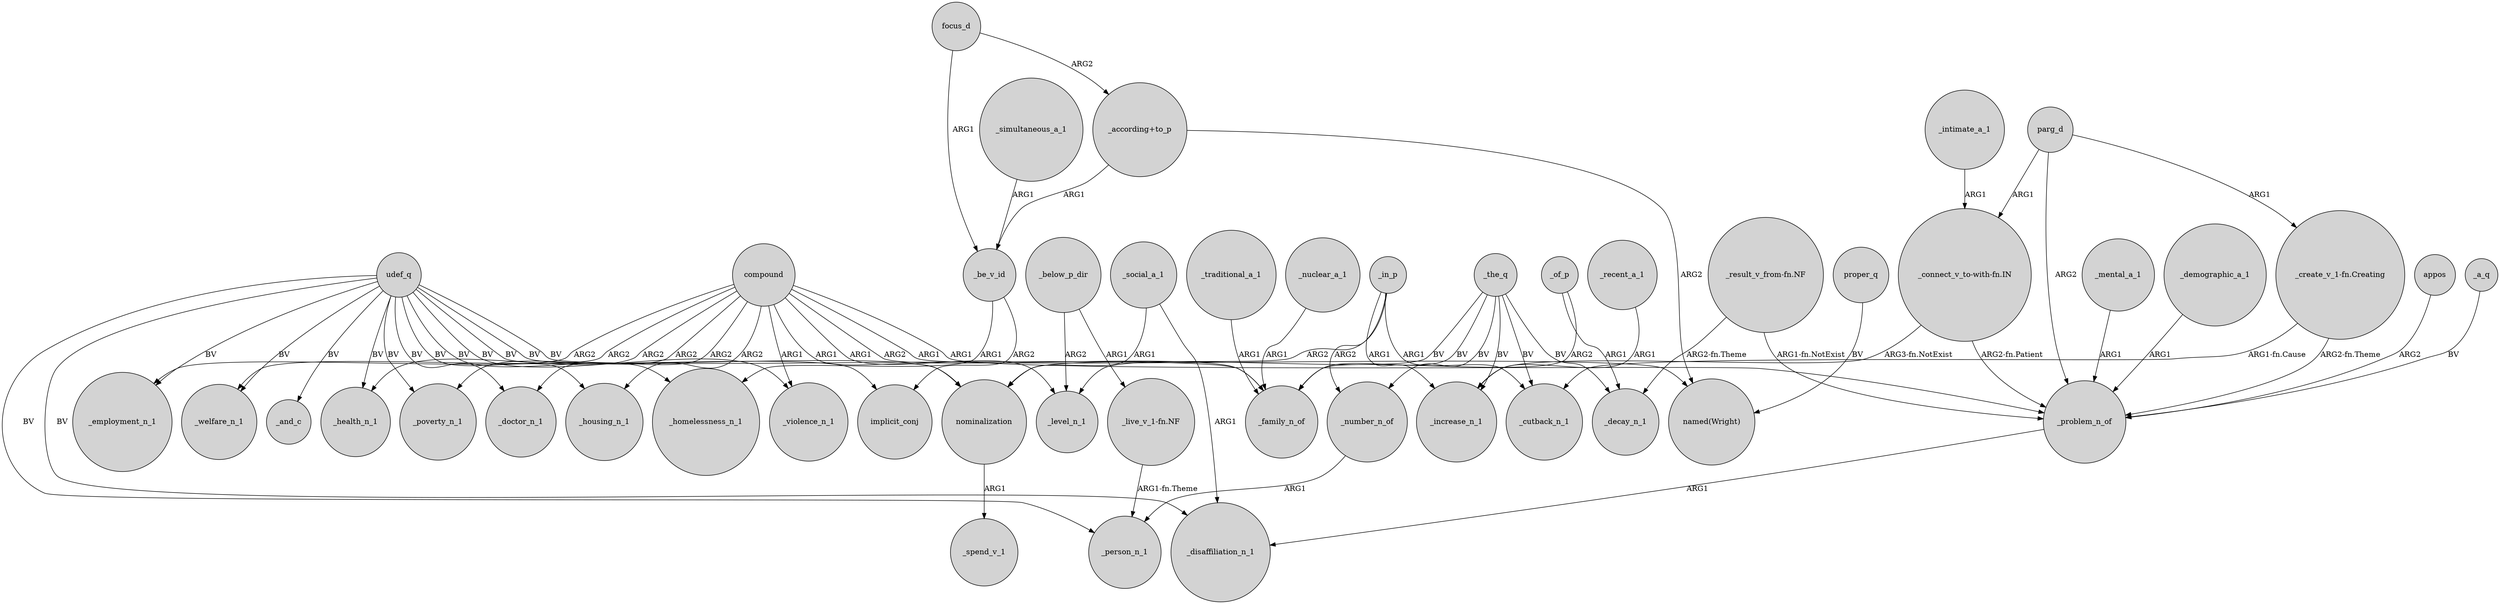 digraph {
	node [shape=circle style=filled]
	udef_q -> _violence_n_1 [label=BV]
	_intimate_a_1 -> "_connect_v_to-with-fn.IN" [label=ARG1]
	"_live_v_1-fn.NF" -> _person_n_1 [label="ARG1-fn.Theme"]
	compound -> _doctor_n_1 [label=ARG2]
	udef_q -> _disaffiliation_n_1 [label=BV]
	"_result_v_from-fn.NF" -> _decay_n_1 [label="ARG2-fn.Theme"]
	udef_q -> _homelessness_n_1 [label=BV]
	_recent_a_1 -> _increase_n_1 [label=ARG1]
	udef_q -> _employment_n_1 [label=BV]
	nominalization -> _spend_v_1 [label=ARG1]
	"_connect_v_to-with-fn.IN" -> _increase_n_1 [label="ARG3-fn.NotExist"]
	proper_q -> "named(Wright)" [label=BV]
	compound -> _poverty_n_1 [label=ARG2]
	"_connect_v_to-with-fn.IN" -> _problem_n_of [label="ARG2-fn.Patient"]
	_mental_a_1 -> _problem_n_of [label=ARG1]
	_the_q -> _increase_n_1 [label=BV]
	_below_p_dir -> _level_n_1 [label=ARG2]
	_problem_n_of -> _disaffiliation_n_1 [label=ARG1]
	udef_q -> _housing_n_1 [label=BV]
	_social_a_1 -> _disaffiliation_n_1 [label=ARG1]
	_the_q -> _number_n_of [label=BV]
	compound -> _family_n_of [label=ARG2]
	"_create_v_1-fn.Creating" -> _cutback_n_1 [label="ARG1-fn.Cause"]
	_the_q -> _family_n_of [label=BV]
	_be_v_id -> implicit_conj [label=ARG2]
	compound -> _welfare_n_1 [label=ARG2]
	_the_q -> _level_n_1 [label=BV]
	_of_p -> _family_n_of [label=ARG2]
	udef_q -> _doctor_n_1 [label=BV]
	_be_v_id -> _homelessness_n_1 [label=ARG1]
	udef_q -> implicit_conj [label=BV]
	udef_q -> _welfare_n_1 [label=BV]
	_below_p_dir -> "_live_v_1-fn.NF" [label=ARG1]
	"_according+to_p" -> "named(Wright)" [label=ARG2]
	_social_a_1 -> nominalization [label=ARG1]
	_simultaneous_a_1 -> _be_v_id [label=ARG1]
	_the_q -> _decay_n_1 [label=BV]
	_traditional_a_1 -> _family_n_of [label=ARG1]
	_in_p -> _cutback_n_1 [label=ARG1]
	udef_q -> _poverty_n_1 [label=BV]
	focus_d -> _be_v_id [label=ARG1]
	udef_q -> _person_n_1 [label=BV]
	compound -> _problem_n_of [label=ARG1]
	compound -> _health_n_1 [label=ARG2]
	"_according+to_p" -> _be_v_id [label=ARG1]
	udef_q -> _health_n_1 [label=BV]
	parg_d -> _problem_n_of [label=ARG2]
	_in_p -> _number_n_of [label=ARG2]
	_of_p -> _decay_n_1 [label=ARG1]
	parg_d -> "_connect_v_to-with-fn.IN" [label=ARG1]
	focus_d -> "_according+to_p" [label=ARG2]
	udef_q -> nominalization [label=BV]
	"_result_v_from-fn.NF" -> _problem_n_of [label="ARG1-fn.NotExist"]
	_nuclear_a_1 -> _family_n_of [label=ARG1]
	compound -> _employment_n_1 [label=ARG2]
	_the_q -> _cutback_n_1 [label=BV]
	compound -> _housing_n_1 [label=ARG2]
	compound -> _violence_n_1 [label=ARG1]
	"_create_v_1-fn.Creating" -> _problem_n_of [label="ARG2-fn.Theme"]
	parg_d -> "_create_v_1-fn.Creating" [label=ARG1]
	udef_q -> _family_n_of [label=BV]
	_in_p -> nominalization [label=ARG2]
	udef_q -> _and_c [label=BV]
	compound -> _level_n_1 [label=ARG1]
	_demographic_a_1 -> _problem_n_of [label=ARG1]
	compound -> nominalization [label=ARG1]
	_in_p -> _increase_n_1 [label=ARG1]
	_number_n_of -> _person_n_1 [label=ARG1]
	compound -> "named(Wright)" [label=ARG1]
	appos -> _problem_n_of [label=ARG2]
	_a_q -> _problem_n_of [label=BV]
}
